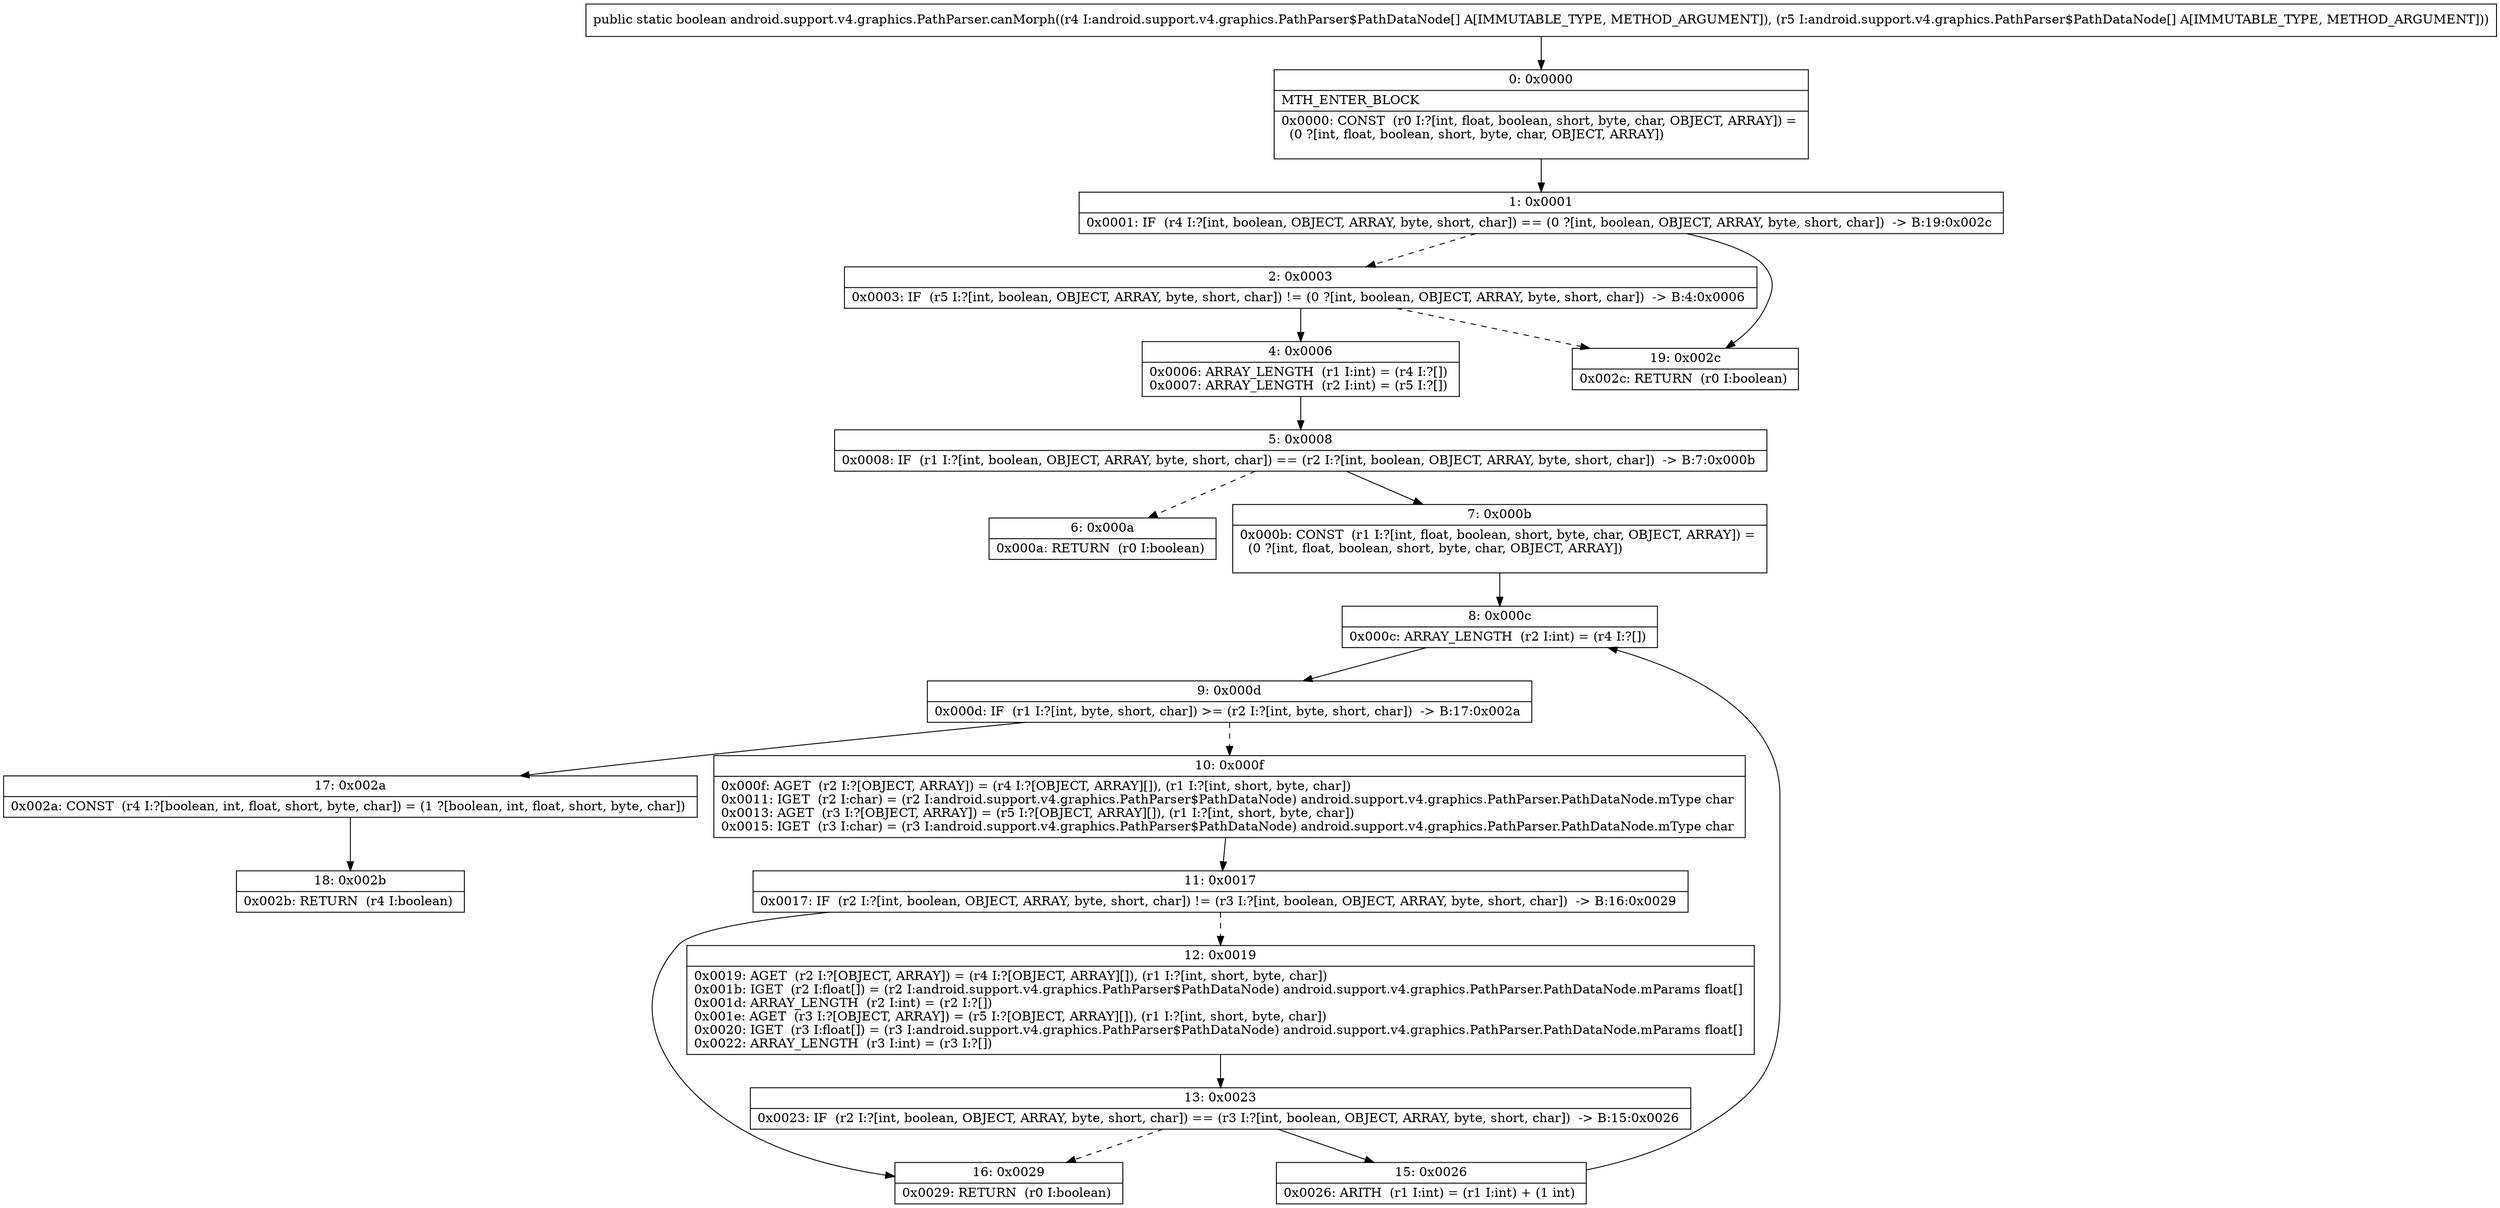 digraph "CFG forandroid.support.v4.graphics.PathParser.canMorph([Landroid\/support\/v4\/graphics\/PathParser$PathDataNode;[Landroid\/support\/v4\/graphics\/PathParser$PathDataNode;)Z" {
Node_0 [shape=record,label="{0\:\ 0x0000|MTH_ENTER_BLOCK\l|0x0000: CONST  (r0 I:?[int, float, boolean, short, byte, char, OBJECT, ARRAY]) = \l  (0 ?[int, float, boolean, short, byte, char, OBJECT, ARRAY])\l \l}"];
Node_1 [shape=record,label="{1\:\ 0x0001|0x0001: IF  (r4 I:?[int, boolean, OBJECT, ARRAY, byte, short, char]) == (0 ?[int, boolean, OBJECT, ARRAY, byte, short, char])  \-\> B:19:0x002c \l}"];
Node_2 [shape=record,label="{2\:\ 0x0003|0x0003: IF  (r5 I:?[int, boolean, OBJECT, ARRAY, byte, short, char]) != (0 ?[int, boolean, OBJECT, ARRAY, byte, short, char])  \-\> B:4:0x0006 \l}"];
Node_4 [shape=record,label="{4\:\ 0x0006|0x0006: ARRAY_LENGTH  (r1 I:int) = (r4 I:?[]) \l0x0007: ARRAY_LENGTH  (r2 I:int) = (r5 I:?[]) \l}"];
Node_5 [shape=record,label="{5\:\ 0x0008|0x0008: IF  (r1 I:?[int, boolean, OBJECT, ARRAY, byte, short, char]) == (r2 I:?[int, boolean, OBJECT, ARRAY, byte, short, char])  \-\> B:7:0x000b \l}"];
Node_6 [shape=record,label="{6\:\ 0x000a|0x000a: RETURN  (r0 I:boolean) \l}"];
Node_7 [shape=record,label="{7\:\ 0x000b|0x000b: CONST  (r1 I:?[int, float, boolean, short, byte, char, OBJECT, ARRAY]) = \l  (0 ?[int, float, boolean, short, byte, char, OBJECT, ARRAY])\l \l}"];
Node_8 [shape=record,label="{8\:\ 0x000c|0x000c: ARRAY_LENGTH  (r2 I:int) = (r4 I:?[]) \l}"];
Node_9 [shape=record,label="{9\:\ 0x000d|0x000d: IF  (r1 I:?[int, byte, short, char]) \>= (r2 I:?[int, byte, short, char])  \-\> B:17:0x002a \l}"];
Node_10 [shape=record,label="{10\:\ 0x000f|0x000f: AGET  (r2 I:?[OBJECT, ARRAY]) = (r4 I:?[OBJECT, ARRAY][]), (r1 I:?[int, short, byte, char]) \l0x0011: IGET  (r2 I:char) = (r2 I:android.support.v4.graphics.PathParser$PathDataNode) android.support.v4.graphics.PathParser.PathDataNode.mType char \l0x0013: AGET  (r3 I:?[OBJECT, ARRAY]) = (r5 I:?[OBJECT, ARRAY][]), (r1 I:?[int, short, byte, char]) \l0x0015: IGET  (r3 I:char) = (r3 I:android.support.v4.graphics.PathParser$PathDataNode) android.support.v4.graphics.PathParser.PathDataNode.mType char \l}"];
Node_11 [shape=record,label="{11\:\ 0x0017|0x0017: IF  (r2 I:?[int, boolean, OBJECT, ARRAY, byte, short, char]) != (r3 I:?[int, boolean, OBJECT, ARRAY, byte, short, char])  \-\> B:16:0x0029 \l}"];
Node_12 [shape=record,label="{12\:\ 0x0019|0x0019: AGET  (r2 I:?[OBJECT, ARRAY]) = (r4 I:?[OBJECT, ARRAY][]), (r1 I:?[int, short, byte, char]) \l0x001b: IGET  (r2 I:float[]) = (r2 I:android.support.v4.graphics.PathParser$PathDataNode) android.support.v4.graphics.PathParser.PathDataNode.mParams float[] \l0x001d: ARRAY_LENGTH  (r2 I:int) = (r2 I:?[]) \l0x001e: AGET  (r3 I:?[OBJECT, ARRAY]) = (r5 I:?[OBJECT, ARRAY][]), (r1 I:?[int, short, byte, char]) \l0x0020: IGET  (r3 I:float[]) = (r3 I:android.support.v4.graphics.PathParser$PathDataNode) android.support.v4.graphics.PathParser.PathDataNode.mParams float[] \l0x0022: ARRAY_LENGTH  (r3 I:int) = (r3 I:?[]) \l}"];
Node_13 [shape=record,label="{13\:\ 0x0023|0x0023: IF  (r2 I:?[int, boolean, OBJECT, ARRAY, byte, short, char]) == (r3 I:?[int, boolean, OBJECT, ARRAY, byte, short, char])  \-\> B:15:0x0026 \l}"];
Node_15 [shape=record,label="{15\:\ 0x0026|0x0026: ARITH  (r1 I:int) = (r1 I:int) + (1 int) \l}"];
Node_16 [shape=record,label="{16\:\ 0x0029|0x0029: RETURN  (r0 I:boolean) \l}"];
Node_17 [shape=record,label="{17\:\ 0x002a|0x002a: CONST  (r4 I:?[boolean, int, float, short, byte, char]) = (1 ?[boolean, int, float, short, byte, char]) \l}"];
Node_18 [shape=record,label="{18\:\ 0x002b|0x002b: RETURN  (r4 I:boolean) \l}"];
Node_19 [shape=record,label="{19\:\ 0x002c|0x002c: RETURN  (r0 I:boolean) \l}"];
MethodNode[shape=record,label="{public static boolean android.support.v4.graphics.PathParser.canMorph((r4 I:android.support.v4.graphics.PathParser$PathDataNode[] A[IMMUTABLE_TYPE, METHOD_ARGUMENT]), (r5 I:android.support.v4.graphics.PathParser$PathDataNode[] A[IMMUTABLE_TYPE, METHOD_ARGUMENT])) }"];
MethodNode -> Node_0;
Node_0 -> Node_1;
Node_1 -> Node_2[style=dashed];
Node_1 -> Node_19;
Node_2 -> Node_4;
Node_2 -> Node_19[style=dashed];
Node_4 -> Node_5;
Node_5 -> Node_6[style=dashed];
Node_5 -> Node_7;
Node_7 -> Node_8;
Node_8 -> Node_9;
Node_9 -> Node_10[style=dashed];
Node_9 -> Node_17;
Node_10 -> Node_11;
Node_11 -> Node_12[style=dashed];
Node_11 -> Node_16;
Node_12 -> Node_13;
Node_13 -> Node_15;
Node_13 -> Node_16[style=dashed];
Node_15 -> Node_8;
Node_17 -> Node_18;
}

